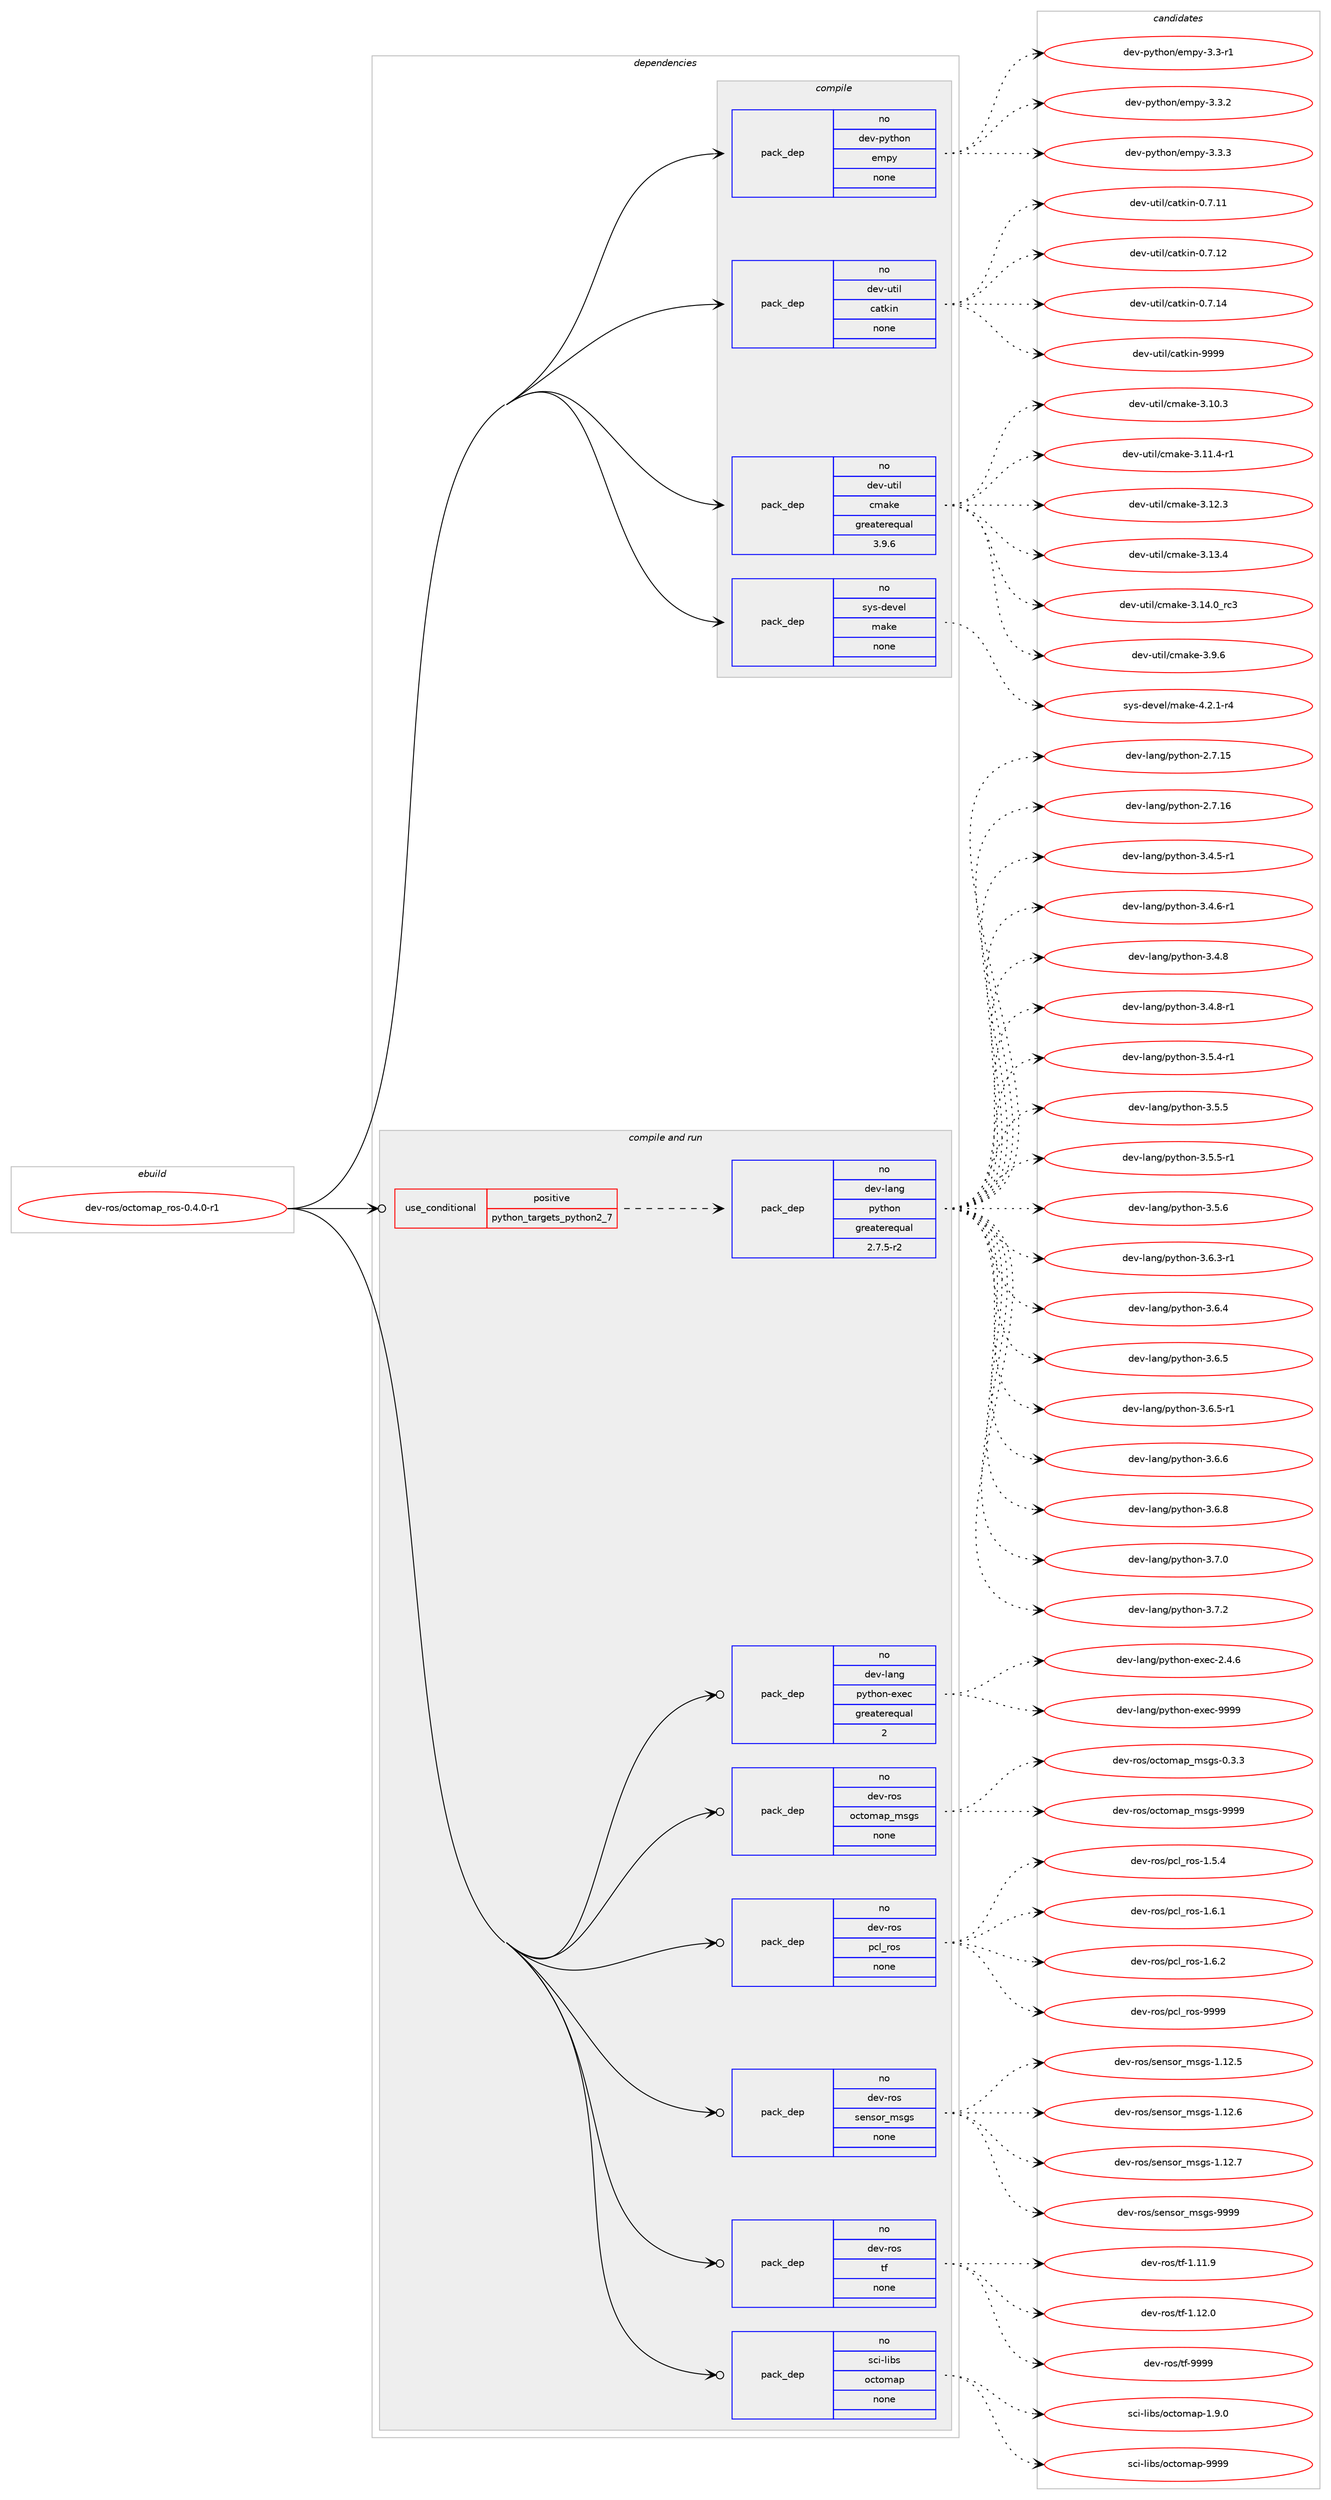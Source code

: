 digraph prolog {

# *************
# Graph options
# *************

newrank=true;
concentrate=true;
compound=true;
graph [rankdir=LR,fontname=Helvetica,fontsize=10,ranksep=1.5];#, ranksep=2.5, nodesep=0.2];
edge  [arrowhead=vee];
node  [fontname=Helvetica,fontsize=10];

# **********
# The ebuild
# **********

subgraph cluster_leftcol {
color=gray;
rank=same;
label=<<i>ebuild</i>>;
id [label="dev-ros/octomap_ros-0.4.0-r1", color=red, width=4, href="../dev-ros/octomap_ros-0.4.0-r1.svg"];
}

# ****************
# The dependencies
# ****************

subgraph cluster_midcol {
color=gray;
label=<<i>dependencies</i>>;
subgraph cluster_compile {
fillcolor="#eeeeee";
style=filled;
label=<<i>compile</i>>;
subgraph pack1048345 {
dependency1460983 [label=<<TABLE BORDER="0" CELLBORDER="1" CELLSPACING="0" CELLPADDING="4" WIDTH="220"><TR><TD ROWSPAN="6" CELLPADDING="30">pack_dep</TD></TR><TR><TD WIDTH="110">no</TD></TR><TR><TD>dev-python</TD></TR><TR><TD>empy</TD></TR><TR><TD>none</TD></TR><TR><TD></TD></TR></TABLE>>, shape=none, color=blue];
}
id:e -> dependency1460983:w [weight=20,style="solid",arrowhead="vee"];
subgraph pack1048346 {
dependency1460984 [label=<<TABLE BORDER="0" CELLBORDER="1" CELLSPACING="0" CELLPADDING="4" WIDTH="220"><TR><TD ROWSPAN="6" CELLPADDING="30">pack_dep</TD></TR><TR><TD WIDTH="110">no</TD></TR><TR><TD>dev-util</TD></TR><TR><TD>catkin</TD></TR><TR><TD>none</TD></TR><TR><TD></TD></TR></TABLE>>, shape=none, color=blue];
}
id:e -> dependency1460984:w [weight=20,style="solid",arrowhead="vee"];
subgraph pack1048347 {
dependency1460985 [label=<<TABLE BORDER="0" CELLBORDER="1" CELLSPACING="0" CELLPADDING="4" WIDTH="220"><TR><TD ROWSPAN="6" CELLPADDING="30">pack_dep</TD></TR><TR><TD WIDTH="110">no</TD></TR><TR><TD>dev-util</TD></TR><TR><TD>cmake</TD></TR><TR><TD>greaterequal</TD></TR><TR><TD>3.9.6</TD></TR></TABLE>>, shape=none, color=blue];
}
id:e -> dependency1460985:w [weight=20,style="solid",arrowhead="vee"];
subgraph pack1048348 {
dependency1460986 [label=<<TABLE BORDER="0" CELLBORDER="1" CELLSPACING="0" CELLPADDING="4" WIDTH="220"><TR><TD ROWSPAN="6" CELLPADDING="30">pack_dep</TD></TR><TR><TD WIDTH="110">no</TD></TR><TR><TD>sys-devel</TD></TR><TR><TD>make</TD></TR><TR><TD>none</TD></TR><TR><TD></TD></TR></TABLE>>, shape=none, color=blue];
}
id:e -> dependency1460986:w [weight=20,style="solid",arrowhead="vee"];
}
subgraph cluster_compileandrun {
fillcolor="#eeeeee";
style=filled;
label=<<i>compile and run</i>>;
subgraph cond389248 {
dependency1460987 [label=<<TABLE BORDER="0" CELLBORDER="1" CELLSPACING="0" CELLPADDING="4"><TR><TD ROWSPAN="3" CELLPADDING="10">use_conditional</TD></TR><TR><TD>positive</TD></TR><TR><TD>python_targets_python2_7</TD></TR></TABLE>>, shape=none, color=red];
subgraph pack1048349 {
dependency1460988 [label=<<TABLE BORDER="0" CELLBORDER="1" CELLSPACING="0" CELLPADDING="4" WIDTH="220"><TR><TD ROWSPAN="6" CELLPADDING="30">pack_dep</TD></TR><TR><TD WIDTH="110">no</TD></TR><TR><TD>dev-lang</TD></TR><TR><TD>python</TD></TR><TR><TD>greaterequal</TD></TR><TR><TD>2.7.5-r2</TD></TR></TABLE>>, shape=none, color=blue];
}
dependency1460987:e -> dependency1460988:w [weight=20,style="dashed",arrowhead="vee"];
}
id:e -> dependency1460987:w [weight=20,style="solid",arrowhead="odotvee"];
subgraph pack1048350 {
dependency1460989 [label=<<TABLE BORDER="0" CELLBORDER="1" CELLSPACING="0" CELLPADDING="4" WIDTH="220"><TR><TD ROWSPAN="6" CELLPADDING="30">pack_dep</TD></TR><TR><TD WIDTH="110">no</TD></TR><TR><TD>dev-lang</TD></TR><TR><TD>python-exec</TD></TR><TR><TD>greaterequal</TD></TR><TR><TD>2</TD></TR></TABLE>>, shape=none, color=blue];
}
id:e -> dependency1460989:w [weight=20,style="solid",arrowhead="odotvee"];
subgraph pack1048351 {
dependency1460990 [label=<<TABLE BORDER="0" CELLBORDER="1" CELLSPACING="0" CELLPADDING="4" WIDTH="220"><TR><TD ROWSPAN="6" CELLPADDING="30">pack_dep</TD></TR><TR><TD WIDTH="110">no</TD></TR><TR><TD>dev-ros</TD></TR><TR><TD>octomap_msgs</TD></TR><TR><TD>none</TD></TR><TR><TD></TD></TR></TABLE>>, shape=none, color=blue];
}
id:e -> dependency1460990:w [weight=20,style="solid",arrowhead="odotvee"];
subgraph pack1048352 {
dependency1460991 [label=<<TABLE BORDER="0" CELLBORDER="1" CELLSPACING="0" CELLPADDING="4" WIDTH="220"><TR><TD ROWSPAN="6" CELLPADDING="30">pack_dep</TD></TR><TR><TD WIDTH="110">no</TD></TR><TR><TD>dev-ros</TD></TR><TR><TD>pcl_ros</TD></TR><TR><TD>none</TD></TR><TR><TD></TD></TR></TABLE>>, shape=none, color=blue];
}
id:e -> dependency1460991:w [weight=20,style="solid",arrowhead="odotvee"];
subgraph pack1048353 {
dependency1460992 [label=<<TABLE BORDER="0" CELLBORDER="1" CELLSPACING="0" CELLPADDING="4" WIDTH="220"><TR><TD ROWSPAN="6" CELLPADDING="30">pack_dep</TD></TR><TR><TD WIDTH="110">no</TD></TR><TR><TD>dev-ros</TD></TR><TR><TD>sensor_msgs</TD></TR><TR><TD>none</TD></TR><TR><TD></TD></TR></TABLE>>, shape=none, color=blue];
}
id:e -> dependency1460992:w [weight=20,style="solid",arrowhead="odotvee"];
subgraph pack1048354 {
dependency1460993 [label=<<TABLE BORDER="0" CELLBORDER="1" CELLSPACING="0" CELLPADDING="4" WIDTH="220"><TR><TD ROWSPAN="6" CELLPADDING="30">pack_dep</TD></TR><TR><TD WIDTH="110">no</TD></TR><TR><TD>dev-ros</TD></TR><TR><TD>tf</TD></TR><TR><TD>none</TD></TR><TR><TD></TD></TR></TABLE>>, shape=none, color=blue];
}
id:e -> dependency1460993:w [weight=20,style="solid",arrowhead="odotvee"];
subgraph pack1048355 {
dependency1460994 [label=<<TABLE BORDER="0" CELLBORDER="1" CELLSPACING="0" CELLPADDING="4" WIDTH="220"><TR><TD ROWSPAN="6" CELLPADDING="30">pack_dep</TD></TR><TR><TD WIDTH="110">no</TD></TR><TR><TD>sci-libs</TD></TR><TR><TD>octomap</TD></TR><TR><TD>none</TD></TR><TR><TD></TD></TR></TABLE>>, shape=none, color=blue];
}
id:e -> dependency1460994:w [weight=20,style="solid",arrowhead="odotvee"];
}
subgraph cluster_run {
fillcolor="#eeeeee";
style=filled;
label=<<i>run</i>>;
}
}

# **************
# The candidates
# **************

subgraph cluster_choices {
rank=same;
color=gray;
label=<<i>candidates</i>>;

subgraph choice1048345 {
color=black;
nodesep=1;
choice1001011184511212111610411111047101109112121455146514511449 [label="dev-python/empy-3.3-r1", color=red, width=4,href="../dev-python/empy-3.3-r1.svg"];
choice1001011184511212111610411111047101109112121455146514650 [label="dev-python/empy-3.3.2", color=red, width=4,href="../dev-python/empy-3.3.2.svg"];
choice1001011184511212111610411111047101109112121455146514651 [label="dev-python/empy-3.3.3", color=red, width=4,href="../dev-python/empy-3.3.3.svg"];
dependency1460983:e -> choice1001011184511212111610411111047101109112121455146514511449:w [style=dotted,weight="100"];
dependency1460983:e -> choice1001011184511212111610411111047101109112121455146514650:w [style=dotted,weight="100"];
dependency1460983:e -> choice1001011184511212111610411111047101109112121455146514651:w [style=dotted,weight="100"];
}
subgraph choice1048346 {
color=black;
nodesep=1;
choice1001011184511711610510847999711610710511045484655464949 [label="dev-util/catkin-0.7.11", color=red, width=4,href="../dev-util/catkin-0.7.11.svg"];
choice1001011184511711610510847999711610710511045484655464950 [label="dev-util/catkin-0.7.12", color=red, width=4,href="../dev-util/catkin-0.7.12.svg"];
choice1001011184511711610510847999711610710511045484655464952 [label="dev-util/catkin-0.7.14", color=red, width=4,href="../dev-util/catkin-0.7.14.svg"];
choice100101118451171161051084799971161071051104557575757 [label="dev-util/catkin-9999", color=red, width=4,href="../dev-util/catkin-9999.svg"];
dependency1460984:e -> choice1001011184511711610510847999711610710511045484655464949:w [style=dotted,weight="100"];
dependency1460984:e -> choice1001011184511711610510847999711610710511045484655464950:w [style=dotted,weight="100"];
dependency1460984:e -> choice1001011184511711610510847999711610710511045484655464952:w [style=dotted,weight="100"];
dependency1460984:e -> choice100101118451171161051084799971161071051104557575757:w [style=dotted,weight="100"];
}
subgraph choice1048347 {
color=black;
nodesep=1;
choice1001011184511711610510847991099710710145514649484651 [label="dev-util/cmake-3.10.3", color=red, width=4,href="../dev-util/cmake-3.10.3.svg"];
choice10010111845117116105108479910997107101455146494946524511449 [label="dev-util/cmake-3.11.4-r1", color=red, width=4,href="../dev-util/cmake-3.11.4-r1.svg"];
choice1001011184511711610510847991099710710145514649504651 [label="dev-util/cmake-3.12.3", color=red, width=4,href="../dev-util/cmake-3.12.3.svg"];
choice1001011184511711610510847991099710710145514649514652 [label="dev-util/cmake-3.13.4", color=red, width=4,href="../dev-util/cmake-3.13.4.svg"];
choice1001011184511711610510847991099710710145514649524648951149951 [label="dev-util/cmake-3.14.0_rc3", color=red, width=4,href="../dev-util/cmake-3.14.0_rc3.svg"];
choice10010111845117116105108479910997107101455146574654 [label="dev-util/cmake-3.9.6", color=red, width=4,href="../dev-util/cmake-3.9.6.svg"];
dependency1460985:e -> choice1001011184511711610510847991099710710145514649484651:w [style=dotted,weight="100"];
dependency1460985:e -> choice10010111845117116105108479910997107101455146494946524511449:w [style=dotted,weight="100"];
dependency1460985:e -> choice1001011184511711610510847991099710710145514649504651:w [style=dotted,weight="100"];
dependency1460985:e -> choice1001011184511711610510847991099710710145514649514652:w [style=dotted,weight="100"];
dependency1460985:e -> choice1001011184511711610510847991099710710145514649524648951149951:w [style=dotted,weight="100"];
dependency1460985:e -> choice10010111845117116105108479910997107101455146574654:w [style=dotted,weight="100"];
}
subgraph choice1048348 {
color=black;
nodesep=1;
choice1151211154510010111810110847109971071014552465046494511452 [label="sys-devel/make-4.2.1-r4", color=red, width=4,href="../sys-devel/make-4.2.1-r4.svg"];
dependency1460986:e -> choice1151211154510010111810110847109971071014552465046494511452:w [style=dotted,weight="100"];
}
subgraph choice1048349 {
color=black;
nodesep=1;
choice10010111845108971101034711212111610411111045504655464953 [label="dev-lang/python-2.7.15", color=red, width=4,href="../dev-lang/python-2.7.15.svg"];
choice10010111845108971101034711212111610411111045504655464954 [label="dev-lang/python-2.7.16", color=red, width=4,href="../dev-lang/python-2.7.16.svg"];
choice1001011184510897110103471121211161041111104551465246534511449 [label="dev-lang/python-3.4.5-r1", color=red, width=4,href="../dev-lang/python-3.4.5-r1.svg"];
choice1001011184510897110103471121211161041111104551465246544511449 [label="dev-lang/python-3.4.6-r1", color=red, width=4,href="../dev-lang/python-3.4.6-r1.svg"];
choice100101118451089711010347112121116104111110455146524656 [label="dev-lang/python-3.4.8", color=red, width=4,href="../dev-lang/python-3.4.8.svg"];
choice1001011184510897110103471121211161041111104551465246564511449 [label="dev-lang/python-3.4.8-r1", color=red, width=4,href="../dev-lang/python-3.4.8-r1.svg"];
choice1001011184510897110103471121211161041111104551465346524511449 [label="dev-lang/python-3.5.4-r1", color=red, width=4,href="../dev-lang/python-3.5.4-r1.svg"];
choice100101118451089711010347112121116104111110455146534653 [label="dev-lang/python-3.5.5", color=red, width=4,href="../dev-lang/python-3.5.5.svg"];
choice1001011184510897110103471121211161041111104551465346534511449 [label="dev-lang/python-3.5.5-r1", color=red, width=4,href="../dev-lang/python-3.5.5-r1.svg"];
choice100101118451089711010347112121116104111110455146534654 [label="dev-lang/python-3.5.6", color=red, width=4,href="../dev-lang/python-3.5.6.svg"];
choice1001011184510897110103471121211161041111104551465446514511449 [label="dev-lang/python-3.6.3-r1", color=red, width=4,href="../dev-lang/python-3.6.3-r1.svg"];
choice100101118451089711010347112121116104111110455146544652 [label="dev-lang/python-3.6.4", color=red, width=4,href="../dev-lang/python-3.6.4.svg"];
choice100101118451089711010347112121116104111110455146544653 [label="dev-lang/python-3.6.5", color=red, width=4,href="../dev-lang/python-3.6.5.svg"];
choice1001011184510897110103471121211161041111104551465446534511449 [label="dev-lang/python-3.6.5-r1", color=red, width=4,href="../dev-lang/python-3.6.5-r1.svg"];
choice100101118451089711010347112121116104111110455146544654 [label="dev-lang/python-3.6.6", color=red, width=4,href="../dev-lang/python-3.6.6.svg"];
choice100101118451089711010347112121116104111110455146544656 [label="dev-lang/python-3.6.8", color=red, width=4,href="../dev-lang/python-3.6.8.svg"];
choice100101118451089711010347112121116104111110455146554648 [label="dev-lang/python-3.7.0", color=red, width=4,href="../dev-lang/python-3.7.0.svg"];
choice100101118451089711010347112121116104111110455146554650 [label="dev-lang/python-3.7.2", color=red, width=4,href="../dev-lang/python-3.7.2.svg"];
dependency1460988:e -> choice10010111845108971101034711212111610411111045504655464953:w [style=dotted,weight="100"];
dependency1460988:e -> choice10010111845108971101034711212111610411111045504655464954:w [style=dotted,weight="100"];
dependency1460988:e -> choice1001011184510897110103471121211161041111104551465246534511449:w [style=dotted,weight="100"];
dependency1460988:e -> choice1001011184510897110103471121211161041111104551465246544511449:w [style=dotted,weight="100"];
dependency1460988:e -> choice100101118451089711010347112121116104111110455146524656:w [style=dotted,weight="100"];
dependency1460988:e -> choice1001011184510897110103471121211161041111104551465246564511449:w [style=dotted,weight="100"];
dependency1460988:e -> choice1001011184510897110103471121211161041111104551465346524511449:w [style=dotted,weight="100"];
dependency1460988:e -> choice100101118451089711010347112121116104111110455146534653:w [style=dotted,weight="100"];
dependency1460988:e -> choice1001011184510897110103471121211161041111104551465346534511449:w [style=dotted,weight="100"];
dependency1460988:e -> choice100101118451089711010347112121116104111110455146534654:w [style=dotted,weight="100"];
dependency1460988:e -> choice1001011184510897110103471121211161041111104551465446514511449:w [style=dotted,weight="100"];
dependency1460988:e -> choice100101118451089711010347112121116104111110455146544652:w [style=dotted,weight="100"];
dependency1460988:e -> choice100101118451089711010347112121116104111110455146544653:w [style=dotted,weight="100"];
dependency1460988:e -> choice1001011184510897110103471121211161041111104551465446534511449:w [style=dotted,weight="100"];
dependency1460988:e -> choice100101118451089711010347112121116104111110455146544654:w [style=dotted,weight="100"];
dependency1460988:e -> choice100101118451089711010347112121116104111110455146544656:w [style=dotted,weight="100"];
dependency1460988:e -> choice100101118451089711010347112121116104111110455146554648:w [style=dotted,weight="100"];
dependency1460988:e -> choice100101118451089711010347112121116104111110455146554650:w [style=dotted,weight="100"];
}
subgraph choice1048350 {
color=black;
nodesep=1;
choice1001011184510897110103471121211161041111104510112010199455046524654 [label="dev-lang/python-exec-2.4.6", color=red, width=4,href="../dev-lang/python-exec-2.4.6.svg"];
choice10010111845108971101034711212111610411111045101120101994557575757 [label="dev-lang/python-exec-9999", color=red, width=4,href="../dev-lang/python-exec-9999.svg"];
dependency1460989:e -> choice1001011184510897110103471121211161041111104510112010199455046524654:w [style=dotted,weight="100"];
dependency1460989:e -> choice10010111845108971101034711212111610411111045101120101994557575757:w [style=dotted,weight="100"];
}
subgraph choice1048351 {
color=black;
nodesep=1;
choice1001011184511411111547111991161111099711295109115103115454846514651 [label="dev-ros/octomap_msgs-0.3.3", color=red, width=4,href="../dev-ros/octomap_msgs-0.3.3.svg"];
choice10010111845114111115471119911611110997112951091151031154557575757 [label="dev-ros/octomap_msgs-9999", color=red, width=4,href="../dev-ros/octomap_msgs-9999.svg"];
dependency1460990:e -> choice1001011184511411111547111991161111099711295109115103115454846514651:w [style=dotted,weight="100"];
dependency1460990:e -> choice10010111845114111115471119911611110997112951091151031154557575757:w [style=dotted,weight="100"];
}
subgraph choice1048352 {
color=black;
nodesep=1;
choice10010111845114111115471129910895114111115454946534652 [label="dev-ros/pcl_ros-1.5.4", color=red, width=4,href="../dev-ros/pcl_ros-1.5.4.svg"];
choice10010111845114111115471129910895114111115454946544649 [label="dev-ros/pcl_ros-1.6.1", color=red, width=4,href="../dev-ros/pcl_ros-1.6.1.svg"];
choice10010111845114111115471129910895114111115454946544650 [label="dev-ros/pcl_ros-1.6.2", color=red, width=4,href="../dev-ros/pcl_ros-1.6.2.svg"];
choice100101118451141111154711299108951141111154557575757 [label="dev-ros/pcl_ros-9999", color=red, width=4,href="../dev-ros/pcl_ros-9999.svg"];
dependency1460991:e -> choice10010111845114111115471129910895114111115454946534652:w [style=dotted,weight="100"];
dependency1460991:e -> choice10010111845114111115471129910895114111115454946544649:w [style=dotted,weight="100"];
dependency1460991:e -> choice10010111845114111115471129910895114111115454946544650:w [style=dotted,weight="100"];
dependency1460991:e -> choice100101118451141111154711299108951141111154557575757:w [style=dotted,weight="100"];
}
subgraph choice1048353 {
color=black;
nodesep=1;
choice10010111845114111115471151011101151111149510911510311545494649504653 [label="dev-ros/sensor_msgs-1.12.5", color=red, width=4,href="../dev-ros/sensor_msgs-1.12.5.svg"];
choice10010111845114111115471151011101151111149510911510311545494649504654 [label="dev-ros/sensor_msgs-1.12.6", color=red, width=4,href="../dev-ros/sensor_msgs-1.12.6.svg"];
choice10010111845114111115471151011101151111149510911510311545494649504655 [label="dev-ros/sensor_msgs-1.12.7", color=red, width=4,href="../dev-ros/sensor_msgs-1.12.7.svg"];
choice1001011184511411111547115101110115111114951091151031154557575757 [label="dev-ros/sensor_msgs-9999", color=red, width=4,href="../dev-ros/sensor_msgs-9999.svg"];
dependency1460992:e -> choice10010111845114111115471151011101151111149510911510311545494649504653:w [style=dotted,weight="100"];
dependency1460992:e -> choice10010111845114111115471151011101151111149510911510311545494649504654:w [style=dotted,weight="100"];
dependency1460992:e -> choice10010111845114111115471151011101151111149510911510311545494649504655:w [style=dotted,weight="100"];
dependency1460992:e -> choice1001011184511411111547115101110115111114951091151031154557575757:w [style=dotted,weight="100"];
}
subgraph choice1048354 {
color=black;
nodesep=1;
choice100101118451141111154711610245494649494657 [label="dev-ros/tf-1.11.9", color=red, width=4,href="../dev-ros/tf-1.11.9.svg"];
choice100101118451141111154711610245494649504648 [label="dev-ros/tf-1.12.0", color=red, width=4,href="../dev-ros/tf-1.12.0.svg"];
choice10010111845114111115471161024557575757 [label="dev-ros/tf-9999", color=red, width=4,href="../dev-ros/tf-9999.svg"];
dependency1460993:e -> choice100101118451141111154711610245494649494657:w [style=dotted,weight="100"];
dependency1460993:e -> choice100101118451141111154711610245494649504648:w [style=dotted,weight="100"];
dependency1460993:e -> choice10010111845114111115471161024557575757:w [style=dotted,weight="100"];
}
subgraph choice1048355 {
color=black;
nodesep=1;
choice115991054510810598115471119911611110997112454946574648 [label="sci-libs/octomap-1.9.0", color=red, width=4,href="../sci-libs/octomap-1.9.0.svg"];
choice1159910545108105981154711199116111109971124557575757 [label="sci-libs/octomap-9999", color=red, width=4,href="../sci-libs/octomap-9999.svg"];
dependency1460994:e -> choice115991054510810598115471119911611110997112454946574648:w [style=dotted,weight="100"];
dependency1460994:e -> choice1159910545108105981154711199116111109971124557575757:w [style=dotted,weight="100"];
}
}

}
